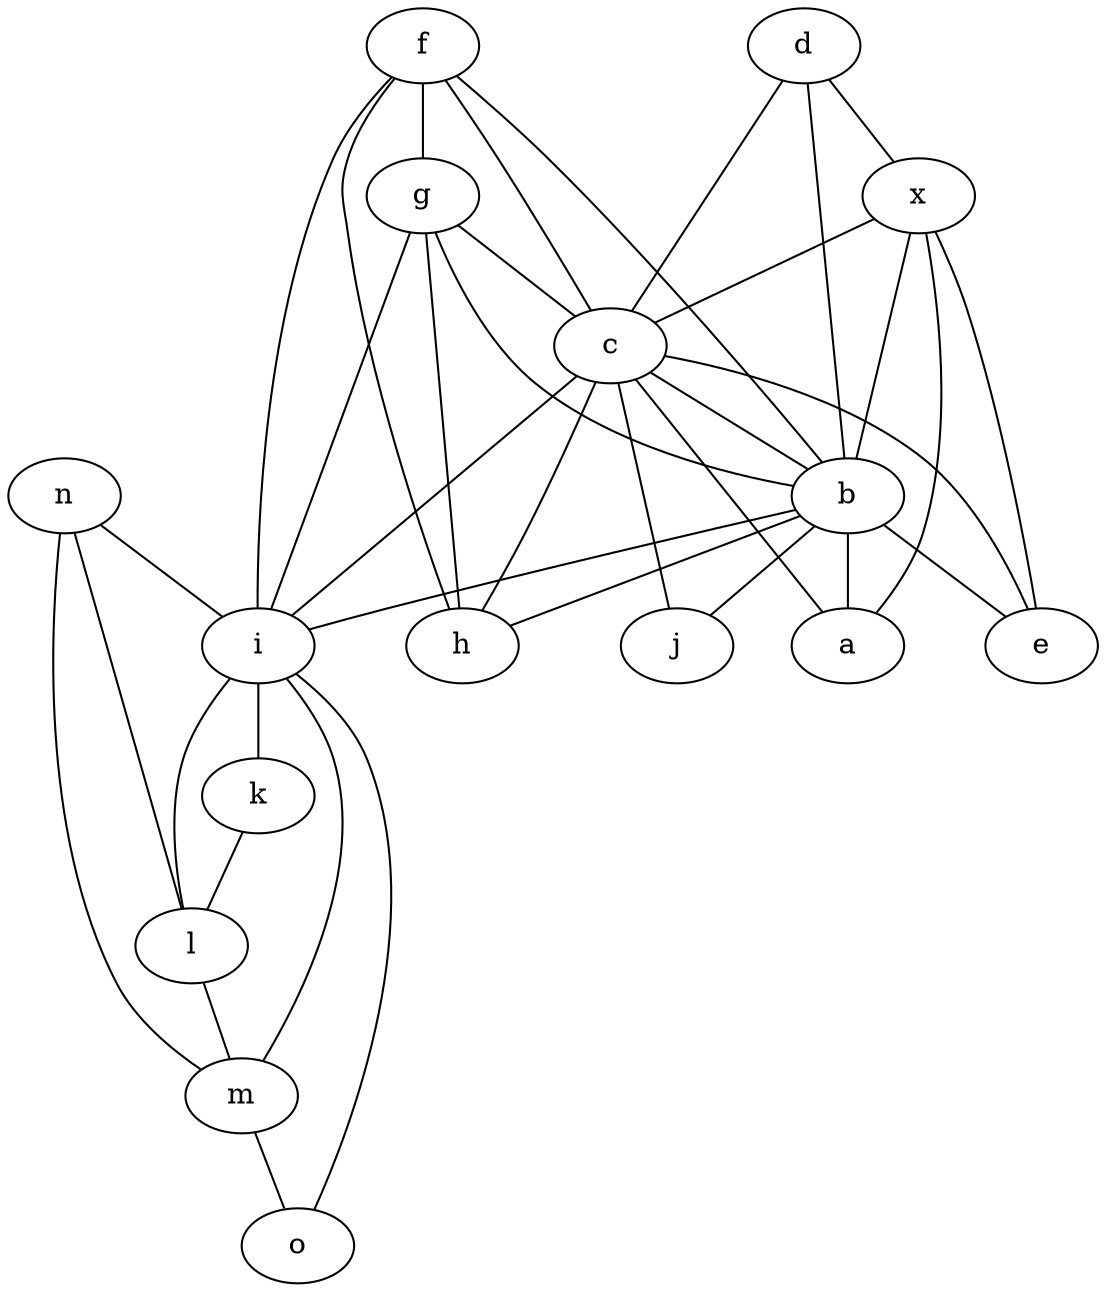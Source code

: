 graph
{
    f--c;
    f--b;
    f--h;
    f--i;
    f--g;
    d--c;
    d--b;
    d--x;
    n--l;
    n--m;
    n--i;
    c--a;
    c--e;
    b--a;
    b--e;
    x--c;
    x--b;
    x--a;
    x--e;
    g--c;
    g--b;
    g--h;
    g--i;
    i--k;
    i--l;
    i--m;
    i--o;
    c--j;
    c--b;
    c--i;
    c--h;
    b--j;
    b--h;
    b--i;
    k--l;
    l--m;
    m--o;
}
